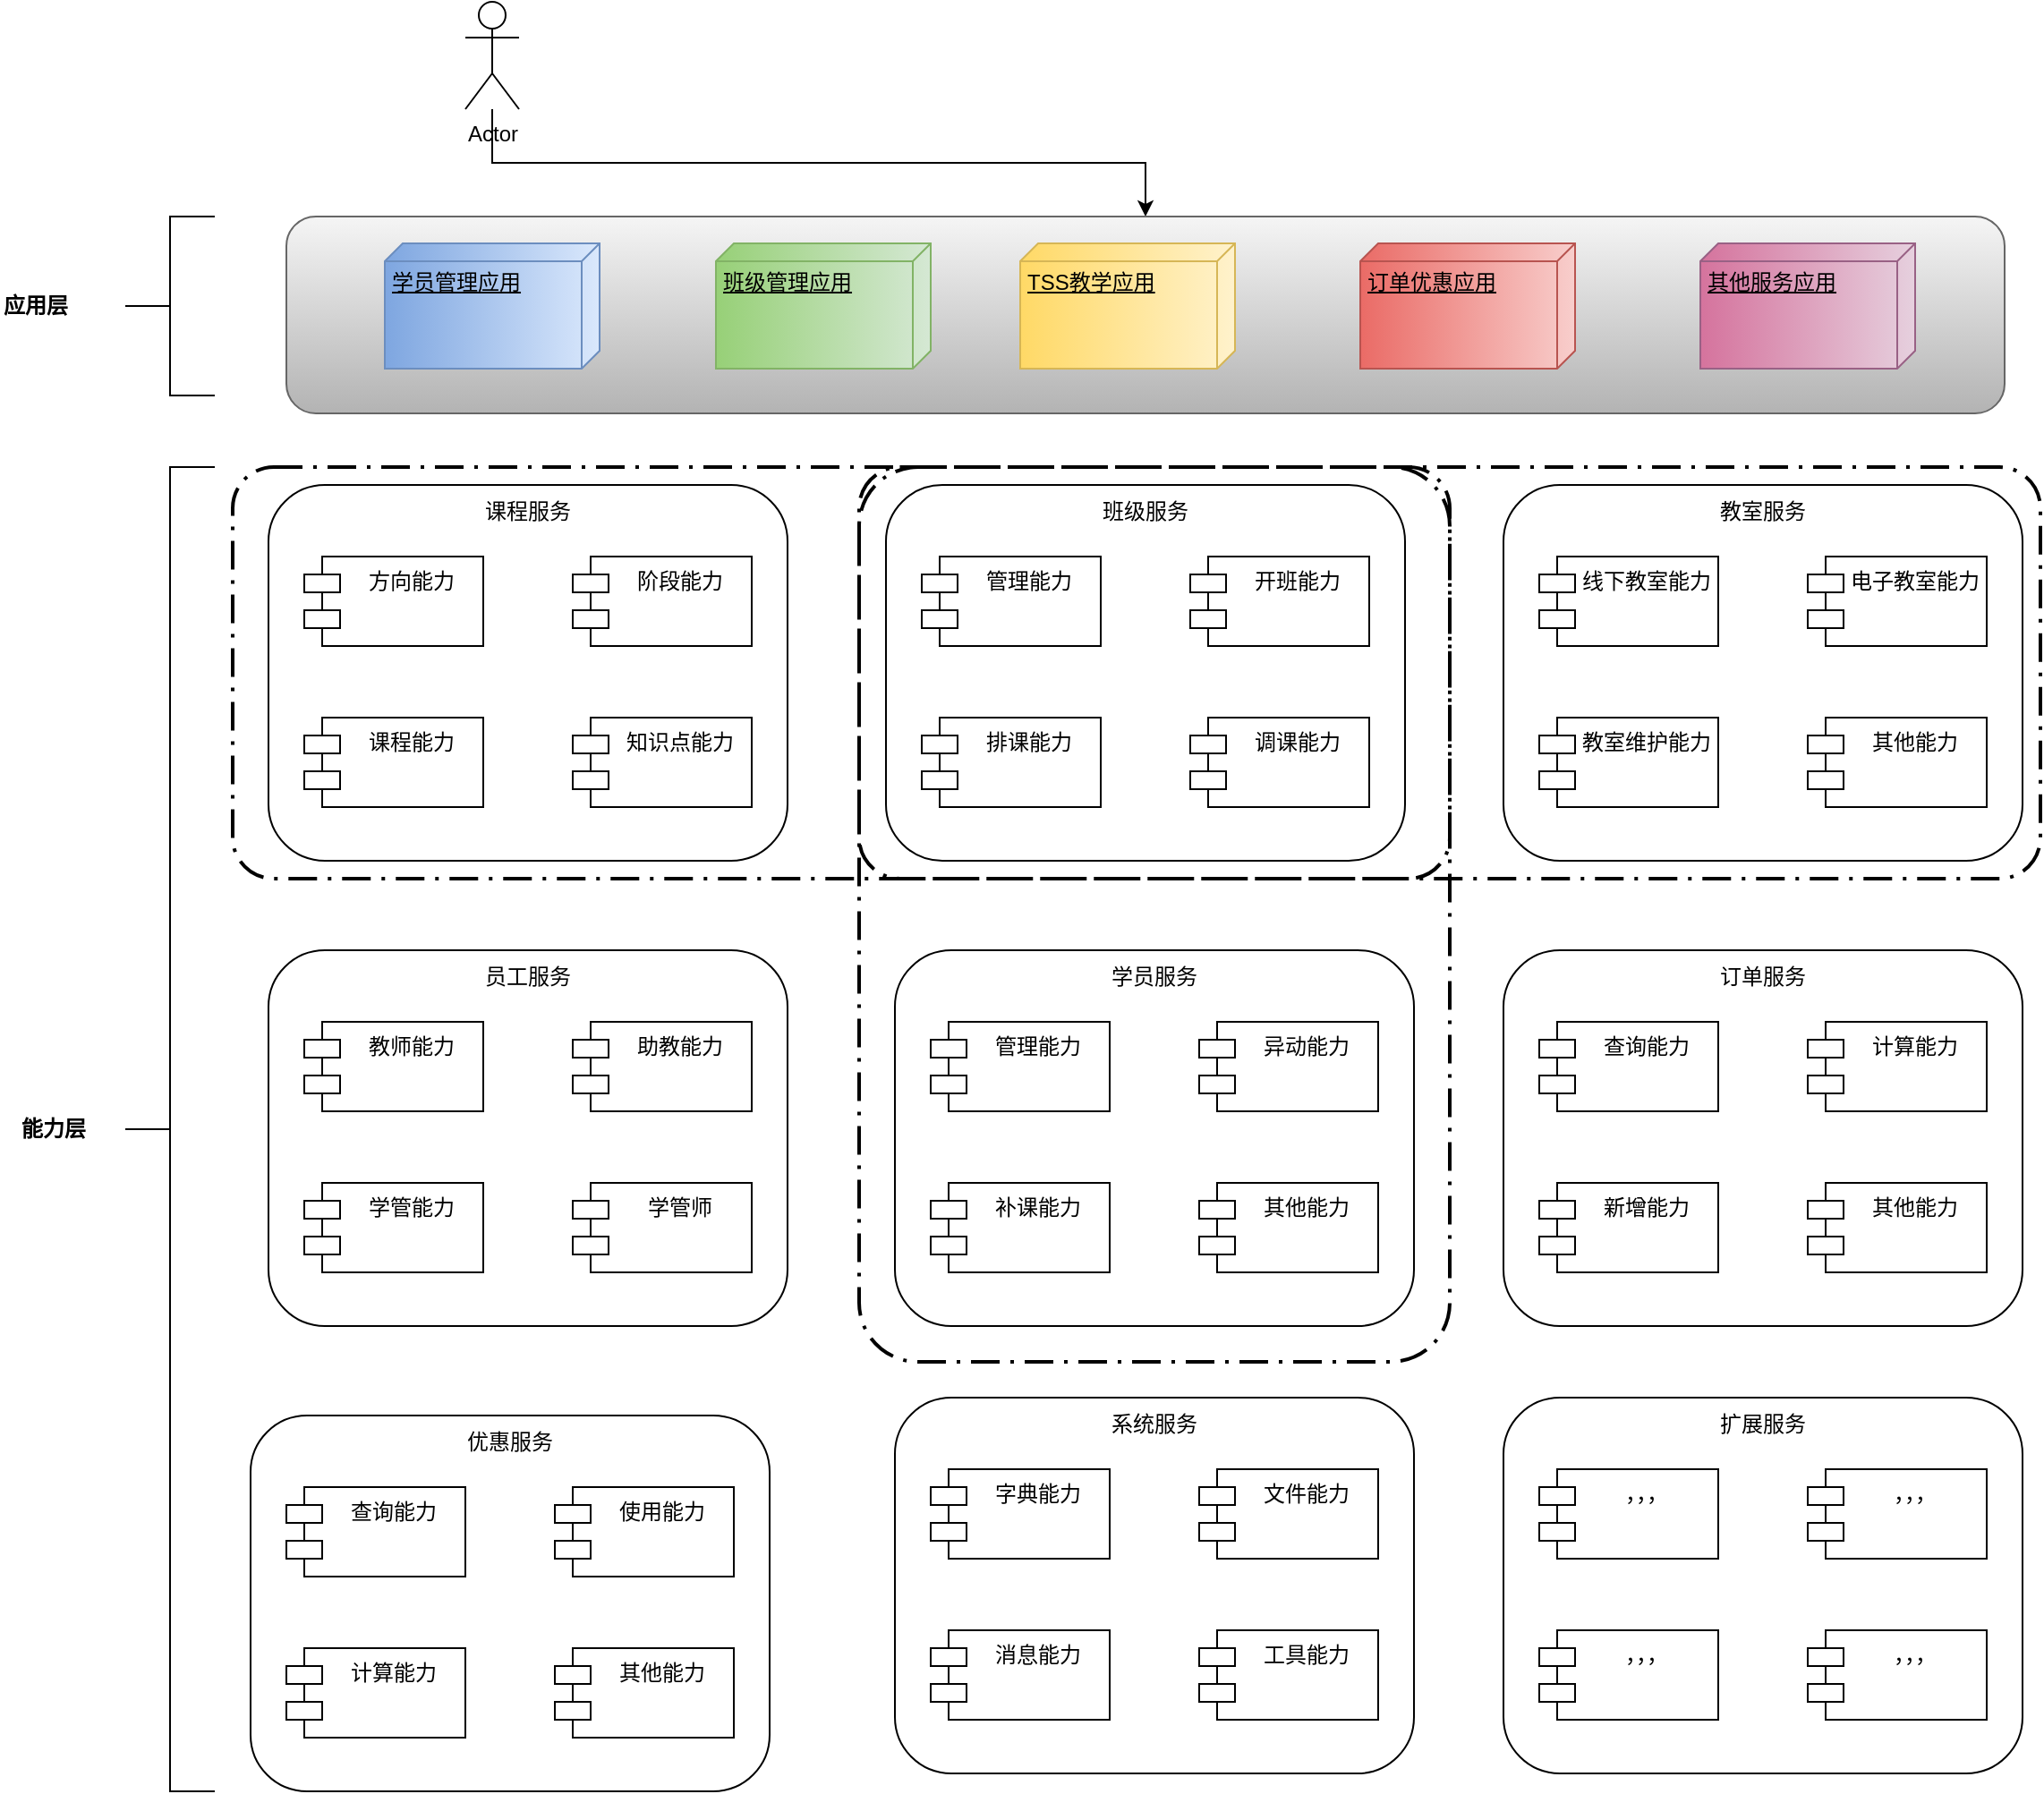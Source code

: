 <mxfile version="16.0.0" type="github">
  <diagram id="oT8IfNMsHp-1gYFjWFU2" name="Page-1">
    <mxGraphModel dx="1752" dy="1681" grid="1" gridSize="10" guides="1" tooltips="1" connect="1" arrows="1" fold="1" page="1" pageScale="1" pageWidth="827" pageHeight="1169" math="0" shadow="0">
      <root>
        <mxCell id="0" />
        <mxCell id="1" parent="0" />
        <mxCell id="2Y5RWB7ttxBv4RHJotFw-1" value="" style="edgeStyle=orthogonalEdgeStyle;rounded=0;orthogonalLoop=1;jettySize=auto;html=1;" edge="1" parent="1" source="2Y5RWB7ttxBv4RHJotFw-2" target="2Y5RWB7ttxBv4RHJotFw-52">
          <mxGeometry relative="1" as="geometry" />
        </mxCell>
        <mxCell id="2Y5RWB7ttxBv4RHJotFw-2" value="Actor" style="shape=umlActor;verticalLabelPosition=bottom;verticalAlign=top;html=1;" vertex="1" parent="1">
          <mxGeometry x="-450" y="-330" width="30" height="60" as="geometry" />
        </mxCell>
        <mxCell id="2Y5RWB7ttxBv4RHJotFw-3" value="" style="group" vertex="1" connectable="0" parent="1">
          <mxGeometry x="-560" y="-60" width="290" height="210" as="geometry" />
        </mxCell>
        <mxCell id="2Y5RWB7ttxBv4RHJotFw-4" value="" style="rounded=1;whiteSpace=wrap;html=1;align=center;" vertex="1" parent="2Y5RWB7ttxBv4RHJotFw-3">
          <mxGeometry width="290" height="210" as="geometry" />
        </mxCell>
        <mxCell id="2Y5RWB7ttxBv4RHJotFw-5" value="课程能力" style="shape=module;align=left;spacingLeft=20;align=center;verticalAlign=top;" vertex="1" parent="2Y5RWB7ttxBv4RHJotFw-3">
          <mxGeometry x="20" y="130" width="100" height="50" as="geometry" />
        </mxCell>
        <mxCell id="2Y5RWB7ttxBv4RHJotFw-6" value="方向能力" style="shape=module;align=left;spacingLeft=20;align=center;verticalAlign=top;" vertex="1" parent="2Y5RWB7ttxBv4RHJotFw-3">
          <mxGeometry x="20" y="40" width="100" height="50" as="geometry" />
        </mxCell>
        <mxCell id="2Y5RWB7ttxBv4RHJotFw-7" value="阶段能力" style="shape=module;align=left;spacingLeft=20;align=center;verticalAlign=top;" vertex="1" parent="2Y5RWB7ttxBv4RHJotFw-3">
          <mxGeometry x="170" y="40" width="100" height="50" as="geometry" />
        </mxCell>
        <mxCell id="2Y5RWB7ttxBv4RHJotFw-8" value="知识点能力" style="shape=module;align=left;spacingLeft=20;align=center;verticalAlign=top;" vertex="1" parent="2Y5RWB7ttxBv4RHJotFw-3">
          <mxGeometry x="170" y="130" width="100" height="50" as="geometry" />
        </mxCell>
        <mxCell id="2Y5RWB7ttxBv4RHJotFw-9" value="课程服务" style="text;html=1;strokeColor=none;fillColor=none;align=center;verticalAlign=middle;whiteSpace=wrap;rounded=0;" vertex="1" parent="2Y5RWB7ttxBv4RHJotFw-3">
          <mxGeometry x="80" width="130" height="30" as="geometry" />
        </mxCell>
        <mxCell id="2Y5RWB7ttxBv4RHJotFw-10" value="" style="group" vertex="1" connectable="0" parent="1">
          <mxGeometry x="-215" y="-60" width="290" height="210" as="geometry" />
        </mxCell>
        <mxCell id="2Y5RWB7ttxBv4RHJotFw-11" value="" style="rounded=1;whiteSpace=wrap;html=1;align=center;" vertex="1" parent="2Y5RWB7ttxBv4RHJotFw-10">
          <mxGeometry width="290" height="210" as="geometry" />
        </mxCell>
        <mxCell id="2Y5RWB7ttxBv4RHJotFw-12" value="排课能力" style="shape=module;align=left;spacingLeft=20;align=center;verticalAlign=top;" vertex="1" parent="2Y5RWB7ttxBv4RHJotFw-10">
          <mxGeometry x="20" y="130" width="100" height="50" as="geometry" />
        </mxCell>
        <mxCell id="2Y5RWB7ttxBv4RHJotFw-13" value="管理能力" style="shape=module;align=left;spacingLeft=20;align=center;verticalAlign=top;" vertex="1" parent="2Y5RWB7ttxBv4RHJotFw-10">
          <mxGeometry x="20" y="40" width="100" height="50" as="geometry" />
        </mxCell>
        <mxCell id="2Y5RWB7ttxBv4RHJotFw-14" value="开班能力" style="shape=module;align=left;spacingLeft=20;align=center;verticalAlign=top;" vertex="1" parent="2Y5RWB7ttxBv4RHJotFw-10">
          <mxGeometry x="170" y="40" width="100" height="50" as="geometry" />
        </mxCell>
        <mxCell id="2Y5RWB7ttxBv4RHJotFw-15" value="调课能力" style="shape=module;align=left;spacingLeft=20;align=center;verticalAlign=top;" vertex="1" parent="2Y5RWB7ttxBv4RHJotFw-10">
          <mxGeometry x="170" y="130" width="100" height="50" as="geometry" />
        </mxCell>
        <mxCell id="2Y5RWB7ttxBv4RHJotFw-16" value="班级服务" style="text;html=1;strokeColor=none;fillColor=none;align=center;verticalAlign=middle;whiteSpace=wrap;rounded=0;" vertex="1" parent="2Y5RWB7ttxBv4RHJotFw-10">
          <mxGeometry x="80" width="130" height="30" as="geometry" />
        </mxCell>
        <mxCell id="2Y5RWB7ttxBv4RHJotFw-17" value="" style="group" vertex="1" connectable="0" parent="1">
          <mxGeometry x="130" y="-60" width="290" height="210" as="geometry" />
        </mxCell>
        <mxCell id="2Y5RWB7ttxBv4RHJotFw-18" value="" style="rounded=1;whiteSpace=wrap;html=1;align=center;" vertex="1" parent="2Y5RWB7ttxBv4RHJotFw-17">
          <mxGeometry width="290" height="210" as="geometry" />
        </mxCell>
        <mxCell id="2Y5RWB7ttxBv4RHJotFw-19" value="教室维护能力" style="shape=module;align=left;spacingLeft=20;align=center;verticalAlign=top;" vertex="1" parent="2Y5RWB7ttxBv4RHJotFw-17">
          <mxGeometry x="20" y="130" width="100" height="50" as="geometry" />
        </mxCell>
        <mxCell id="2Y5RWB7ttxBv4RHJotFw-20" value="线下教室能力" style="shape=module;align=left;spacingLeft=20;align=center;verticalAlign=top;" vertex="1" parent="2Y5RWB7ttxBv4RHJotFw-17">
          <mxGeometry x="20" y="40" width="100" height="50" as="geometry" />
        </mxCell>
        <mxCell id="2Y5RWB7ttxBv4RHJotFw-21" value="电子教室能力" style="shape=module;align=left;spacingLeft=20;align=center;verticalAlign=top;" vertex="1" parent="2Y5RWB7ttxBv4RHJotFw-17">
          <mxGeometry x="170" y="40" width="100" height="50" as="geometry" />
        </mxCell>
        <mxCell id="2Y5RWB7ttxBv4RHJotFw-22" value="其他能力" style="shape=module;align=left;spacingLeft=20;align=center;verticalAlign=top;" vertex="1" parent="2Y5RWB7ttxBv4RHJotFw-17">
          <mxGeometry x="170" y="130" width="100" height="50" as="geometry" />
        </mxCell>
        <mxCell id="2Y5RWB7ttxBv4RHJotFw-23" value="教室服务" style="text;html=1;strokeColor=none;fillColor=none;align=center;verticalAlign=middle;whiteSpace=wrap;rounded=0;" vertex="1" parent="2Y5RWB7ttxBv4RHJotFw-17">
          <mxGeometry x="80" width="130" height="30" as="geometry" />
        </mxCell>
        <mxCell id="2Y5RWB7ttxBv4RHJotFw-24" value="" style="group" vertex="1" connectable="0" parent="1">
          <mxGeometry x="-560" y="200" width="290" height="210" as="geometry" />
        </mxCell>
        <mxCell id="2Y5RWB7ttxBv4RHJotFw-25" value="" style="rounded=1;whiteSpace=wrap;html=1;align=center;" vertex="1" parent="2Y5RWB7ttxBv4RHJotFw-24">
          <mxGeometry width="290" height="210" as="geometry" />
        </mxCell>
        <mxCell id="2Y5RWB7ttxBv4RHJotFw-26" value="学管能力" style="shape=module;align=left;spacingLeft=20;align=center;verticalAlign=top;" vertex="1" parent="2Y5RWB7ttxBv4RHJotFw-24">
          <mxGeometry x="20" y="130" width="100" height="50" as="geometry" />
        </mxCell>
        <mxCell id="2Y5RWB7ttxBv4RHJotFw-27" value="教师能力" style="shape=module;align=left;spacingLeft=20;align=center;verticalAlign=top;" vertex="1" parent="2Y5RWB7ttxBv4RHJotFw-24">
          <mxGeometry x="20" y="40" width="100" height="50" as="geometry" />
        </mxCell>
        <mxCell id="2Y5RWB7ttxBv4RHJotFw-28" value="助教能力" style="shape=module;align=left;spacingLeft=20;align=center;verticalAlign=top;" vertex="1" parent="2Y5RWB7ttxBv4RHJotFw-24">
          <mxGeometry x="170" y="40" width="100" height="50" as="geometry" />
        </mxCell>
        <mxCell id="2Y5RWB7ttxBv4RHJotFw-29" value="学管师" style="shape=module;align=left;spacingLeft=20;align=center;verticalAlign=top;" vertex="1" parent="2Y5RWB7ttxBv4RHJotFw-24">
          <mxGeometry x="170" y="130" width="100" height="50" as="geometry" />
        </mxCell>
        <mxCell id="2Y5RWB7ttxBv4RHJotFw-30" value="员工服务" style="text;html=1;strokeColor=none;fillColor=none;align=center;verticalAlign=middle;whiteSpace=wrap;rounded=0;" vertex="1" parent="2Y5RWB7ttxBv4RHJotFw-24">
          <mxGeometry x="80" width="130" height="30" as="geometry" />
        </mxCell>
        <mxCell id="2Y5RWB7ttxBv4RHJotFw-31" value="" style="group" vertex="1" connectable="0" parent="1">
          <mxGeometry x="-210" y="200" width="290" height="210" as="geometry" />
        </mxCell>
        <mxCell id="2Y5RWB7ttxBv4RHJotFw-32" value="" style="rounded=1;whiteSpace=wrap;html=1;align=center;" vertex="1" parent="2Y5RWB7ttxBv4RHJotFw-31">
          <mxGeometry width="290" height="210" as="geometry" />
        </mxCell>
        <mxCell id="2Y5RWB7ttxBv4RHJotFw-33" value="补课能力" style="shape=module;align=left;spacingLeft=20;align=center;verticalAlign=top;" vertex="1" parent="2Y5RWB7ttxBv4RHJotFw-31">
          <mxGeometry x="20" y="130" width="100" height="50" as="geometry" />
        </mxCell>
        <mxCell id="2Y5RWB7ttxBv4RHJotFw-34" value="管理能力" style="shape=module;align=left;spacingLeft=20;align=center;verticalAlign=top;" vertex="1" parent="2Y5RWB7ttxBv4RHJotFw-31">
          <mxGeometry x="20" y="40" width="100" height="50" as="geometry" />
        </mxCell>
        <mxCell id="2Y5RWB7ttxBv4RHJotFw-35" value="异动能力" style="shape=module;align=left;spacingLeft=20;align=center;verticalAlign=top;" vertex="1" parent="2Y5RWB7ttxBv4RHJotFw-31">
          <mxGeometry x="170" y="40" width="100" height="50" as="geometry" />
        </mxCell>
        <mxCell id="2Y5RWB7ttxBv4RHJotFw-36" value="其他能力" style="shape=module;align=left;spacingLeft=20;align=center;verticalAlign=top;" vertex="1" parent="2Y5RWB7ttxBv4RHJotFw-31">
          <mxGeometry x="170" y="130" width="100" height="50" as="geometry" />
        </mxCell>
        <mxCell id="2Y5RWB7ttxBv4RHJotFw-37" value="学员服务" style="text;html=1;strokeColor=none;fillColor=none;align=center;verticalAlign=middle;whiteSpace=wrap;rounded=0;" vertex="1" parent="2Y5RWB7ttxBv4RHJotFw-31">
          <mxGeometry x="80" width="130" height="30" as="geometry" />
        </mxCell>
        <mxCell id="2Y5RWB7ttxBv4RHJotFw-38" value="" style="group" vertex="1" connectable="0" parent="1">
          <mxGeometry x="130" y="200" width="290" height="210" as="geometry" />
        </mxCell>
        <mxCell id="2Y5RWB7ttxBv4RHJotFw-39" value="" style="rounded=1;whiteSpace=wrap;html=1;align=center;" vertex="1" parent="2Y5RWB7ttxBv4RHJotFw-38">
          <mxGeometry width="290" height="210" as="geometry" />
        </mxCell>
        <mxCell id="2Y5RWB7ttxBv4RHJotFw-40" value="新增能力" style="shape=module;align=left;spacingLeft=20;align=center;verticalAlign=top;" vertex="1" parent="2Y5RWB7ttxBv4RHJotFw-38">
          <mxGeometry x="20" y="130" width="100" height="50" as="geometry" />
        </mxCell>
        <mxCell id="2Y5RWB7ttxBv4RHJotFw-41" value="查询能力" style="shape=module;align=left;spacingLeft=20;align=center;verticalAlign=top;" vertex="1" parent="2Y5RWB7ttxBv4RHJotFw-38">
          <mxGeometry x="20" y="40" width="100" height="50" as="geometry" />
        </mxCell>
        <mxCell id="2Y5RWB7ttxBv4RHJotFw-42" value="计算能力" style="shape=module;align=left;spacingLeft=20;align=center;verticalAlign=top;" vertex="1" parent="2Y5RWB7ttxBv4RHJotFw-38">
          <mxGeometry x="170" y="40" width="100" height="50" as="geometry" />
        </mxCell>
        <mxCell id="2Y5RWB7ttxBv4RHJotFw-43" value="其他能力" style="shape=module;align=left;spacingLeft=20;align=center;verticalAlign=top;" vertex="1" parent="2Y5RWB7ttxBv4RHJotFw-38">
          <mxGeometry x="170" y="130" width="100" height="50" as="geometry" />
        </mxCell>
        <mxCell id="2Y5RWB7ttxBv4RHJotFw-44" value="订单服务" style="text;html=1;strokeColor=none;fillColor=none;align=center;verticalAlign=middle;whiteSpace=wrap;rounded=0;" vertex="1" parent="2Y5RWB7ttxBv4RHJotFw-38">
          <mxGeometry x="80" width="130" height="30" as="geometry" />
        </mxCell>
        <mxCell id="2Y5RWB7ttxBv4RHJotFw-45" value="" style="group" vertex="1" connectable="0" parent="1">
          <mxGeometry x="-570" y="460" width="290" height="210" as="geometry" />
        </mxCell>
        <mxCell id="2Y5RWB7ttxBv4RHJotFw-46" value="" style="rounded=1;whiteSpace=wrap;html=1;align=center;" vertex="1" parent="2Y5RWB7ttxBv4RHJotFw-45">
          <mxGeometry width="290" height="210" as="geometry" />
        </mxCell>
        <mxCell id="2Y5RWB7ttxBv4RHJotFw-47" value="计算能力" style="shape=module;align=left;spacingLeft=20;align=center;verticalAlign=top;" vertex="1" parent="2Y5RWB7ttxBv4RHJotFw-45">
          <mxGeometry x="20" y="130" width="100" height="50" as="geometry" />
        </mxCell>
        <mxCell id="2Y5RWB7ttxBv4RHJotFw-48" value="查询能力" style="shape=module;align=left;spacingLeft=20;align=center;verticalAlign=top;" vertex="1" parent="2Y5RWB7ttxBv4RHJotFw-45">
          <mxGeometry x="20" y="40" width="100" height="50" as="geometry" />
        </mxCell>
        <mxCell id="2Y5RWB7ttxBv4RHJotFw-49" value="使用能力" style="shape=module;align=left;spacingLeft=20;align=center;verticalAlign=top;" vertex="1" parent="2Y5RWB7ttxBv4RHJotFw-45">
          <mxGeometry x="170" y="40" width="100" height="50" as="geometry" />
        </mxCell>
        <mxCell id="2Y5RWB7ttxBv4RHJotFw-50" value="其他能力" style="shape=module;align=left;spacingLeft=20;align=center;verticalAlign=top;" vertex="1" parent="2Y5RWB7ttxBv4RHJotFw-45">
          <mxGeometry x="170" y="130" width="100" height="50" as="geometry" />
        </mxCell>
        <mxCell id="2Y5RWB7ttxBv4RHJotFw-51" value="优惠服务" style="text;html=1;strokeColor=none;fillColor=none;align=center;verticalAlign=middle;whiteSpace=wrap;rounded=0;" vertex="1" parent="2Y5RWB7ttxBv4RHJotFw-45">
          <mxGeometry x="80" width="130" height="30" as="geometry" />
        </mxCell>
        <mxCell id="2Y5RWB7ttxBv4RHJotFw-52" value="" style="rounded=1;whiteSpace=wrap;html=1;gradientColor=#b3b3b3;fillColor=#f5f5f5;strokeColor=#666666;" vertex="1" parent="1">
          <mxGeometry x="-550" y="-210" width="960" height="110" as="geometry" />
        </mxCell>
        <mxCell id="2Y5RWB7ttxBv4RHJotFw-53" value="" style="group" vertex="1" connectable="0" parent="1">
          <mxGeometry x="-210" y="450" width="290" height="210" as="geometry" />
        </mxCell>
        <mxCell id="2Y5RWB7ttxBv4RHJotFw-54" value="" style="rounded=1;whiteSpace=wrap;html=1;align=center;" vertex="1" parent="2Y5RWB7ttxBv4RHJotFw-53">
          <mxGeometry width="290" height="210" as="geometry" />
        </mxCell>
        <mxCell id="2Y5RWB7ttxBv4RHJotFw-55" value="消息能力" style="shape=module;align=left;spacingLeft=20;align=center;verticalAlign=top;" vertex="1" parent="2Y5RWB7ttxBv4RHJotFw-53">
          <mxGeometry x="20" y="130" width="100" height="50" as="geometry" />
        </mxCell>
        <mxCell id="2Y5RWB7ttxBv4RHJotFw-56" value="字典能力" style="shape=module;align=left;spacingLeft=20;align=center;verticalAlign=top;" vertex="1" parent="2Y5RWB7ttxBv4RHJotFw-53">
          <mxGeometry x="20" y="40" width="100" height="50" as="geometry" />
        </mxCell>
        <mxCell id="2Y5RWB7ttxBv4RHJotFw-57" value="文件能力" style="shape=module;align=left;spacingLeft=20;align=center;verticalAlign=top;" vertex="1" parent="2Y5RWB7ttxBv4RHJotFw-53">
          <mxGeometry x="170" y="40" width="100" height="50" as="geometry" />
        </mxCell>
        <mxCell id="2Y5RWB7ttxBv4RHJotFw-58" value="工具能力" style="shape=module;align=left;spacingLeft=20;align=center;verticalAlign=top;" vertex="1" parent="2Y5RWB7ttxBv4RHJotFw-53">
          <mxGeometry x="170" y="130" width="100" height="50" as="geometry" />
        </mxCell>
        <mxCell id="2Y5RWB7ttxBv4RHJotFw-59" value="系统服务" style="text;html=1;strokeColor=none;fillColor=none;align=center;verticalAlign=middle;whiteSpace=wrap;rounded=0;" vertex="1" parent="2Y5RWB7ttxBv4RHJotFw-53">
          <mxGeometry x="80" width="130" height="30" as="geometry" />
        </mxCell>
        <mxCell id="2Y5RWB7ttxBv4RHJotFw-60" value="" style="html=1;shape=mxgraph.flowchart.annotation_2;align=left;labelPosition=right;" vertex="1" parent="1">
          <mxGeometry x="-640" y="-210" width="50" height="100" as="geometry" />
        </mxCell>
        <mxCell id="2Y5RWB7ttxBv4RHJotFw-61" value="&lt;b&gt;应用层&lt;/b&gt;" style="text;html=1;strokeColor=none;fillColor=none;align=center;verticalAlign=middle;whiteSpace=wrap;rounded=0;" vertex="1" parent="1">
          <mxGeometry x="-710" y="-170" width="40" height="20" as="geometry" />
        </mxCell>
        <mxCell id="2Y5RWB7ttxBv4RHJotFw-62" value="" style="html=1;shape=mxgraph.flowchart.annotation_2;align=left;labelPosition=right;" vertex="1" parent="1">
          <mxGeometry x="-640" y="-70" width="50" height="740" as="geometry" />
        </mxCell>
        <mxCell id="2Y5RWB7ttxBv4RHJotFw-63" value="&lt;b&gt;能力层&lt;/b&gt;" style="text;html=1;strokeColor=none;fillColor=none;align=center;verticalAlign=middle;whiteSpace=wrap;rounded=0;" vertex="1" parent="1">
          <mxGeometry x="-700" y="290" width="40" height="20" as="geometry" />
        </mxCell>
        <mxCell id="2Y5RWB7ttxBv4RHJotFw-64" value="" style="group" vertex="1" connectable="0" parent="1">
          <mxGeometry x="130" y="450" width="290" height="210" as="geometry" />
        </mxCell>
        <mxCell id="2Y5RWB7ttxBv4RHJotFw-65" value="" style="rounded=1;whiteSpace=wrap;html=1;align=center;" vertex="1" parent="2Y5RWB7ttxBv4RHJotFw-64">
          <mxGeometry width="290" height="210" as="geometry" />
        </mxCell>
        <mxCell id="2Y5RWB7ttxBv4RHJotFw-66" value="，，，" style="shape=module;align=left;spacingLeft=20;align=center;verticalAlign=top;" vertex="1" parent="2Y5RWB7ttxBv4RHJotFw-64">
          <mxGeometry x="20" y="130" width="100" height="50" as="geometry" />
        </mxCell>
        <mxCell id="2Y5RWB7ttxBv4RHJotFw-67" value="，，，" style="shape=module;align=left;spacingLeft=20;align=center;verticalAlign=top;" vertex="1" parent="2Y5RWB7ttxBv4RHJotFw-64">
          <mxGeometry x="20" y="40" width="100" height="50" as="geometry" />
        </mxCell>
        <mxCell id="2Y5RWB7ttxBv4RHJotFw-68" value="，，，" style="shape=module;align=left;spacingLeft=20;align=center;verticalAlign=top;" vertex="1" parent="2Y5RWB7ttxBv4RHJotFw-64">
          <mxGeometry x="170" y="40" width="100" height="50" as="geometry" />
        </mxCell>
        <mxCell id="2Y5RWB7ttxBv4RHJotFw-69" value="，，，" style="shape=module;align=left;spacingLeft=20;align=center;verticalAlign=top;" vertex="1" parent="2Y5RWB7ttxBv4RHJotFw-64">
          <mxGeometry x="170" y="130" width="100" height="50" as="geometry" />
        </mxCell>
        <mxCell id="2Y5RWB7ttxBv4RHJotFw-70" value="扩展服务" style="text;html=1;strokeColor=none;fillColor=none;align=center;verticalAlign=middle;whiteSpace=wrap;rounded=0;" vertex="1" parent="2Y5RWB7ttxBv4RHJotFw-64">
          <mxGeometry x="80" width="130" height="30" as="geometry" />
        </mxCell>
        <mxCell id="2Y5RWB7ttxBv4RHJotFw-71" value="" style="rounded=1;arcSize=10;dashed=1;strokeColor=#000000;fillColor=none;gradientColor=none;dashPattern=8 3 1 3;strokeWidth=2;" vertex="1" parent="1">
          <mxGeometry x="-580" y="-70" width="680" height="230" as="geometry" />
        </mxCell>
        <mxCell id="2Y5RWB7ttxBv4RHJotFw-72" value="" style="rounded=1;arcSize=10;dashed=1;strokeColor=#000000;fillColor=none;gradientColor=none;dashPattern=8 3 1 3;strokeWidth=2;shadow=0;" vertex="1" parent="1">
          <mxGeometry x="-230" y="-70" width="660" height="230" as="geometry" />
        </mxCell>
        <mxCell id="2Y5RWB7ttxBv4RHJotFw-73" value="" style="rounded=1;arcSize=10;dashed=1;strokeColor=#000000;fillColor=none;gradientColor=none;dashPattern=8 3 1 3;strokeWidth=2;shadow=0;" vertex="1" parent="1">
          <mxGeometry x="-230" y="-70" width="330" height="500" as="geometry" />
        </mxCell>
        <mxCell id="2Y5RWB7ttxBv4RHJotFw-74" value="学员管理应用" style="verticalAlign=top;align=left;spacingTop=8;spacingLeft=2;spacingRight=12;shape=cube;size=10;direction=south;fontStyle=4;html=1;shadow=0;gradientColor=#7ea6e0;fillColor=#dae8fc;strokeColor=#6c8ebf;" vertex="1" parent="1">
          <mxGeometry x="-495" y="-195" width="120" height="70" as="geometry" />
        </mxCell>
        <mxCell id="2Y5RWB7ttxBv4RHJotFw-75" value="班级管理应用" style="verticalAlign=top;align=left;spacingTop=8;spacingLeft=2;spacingRight=12;shape=cube;size=10;direction=south;fontStyle=4;html=1;shadow=0;gradientColor=#97d077;fillColor=#d5e8d4;strokeColor=#82b366;" vertex="1" parent="1">
          <mxGeometry x="-310" y="-195" width="120" height="70" as="geometry" />
        </mxCell>
        <mxCell id="2Y5RWB7ttxBv4RHJotFw-76" value="TSS教学应用" style="verticalAlign=top;align=left;spacingTop=8;spacingLeft=2;spacingRight=12;shape=cube;size=10;direction=south;fontStyle=4;html=1;shadow=0;gradientColor=#ffd966;fillColor=#fff2cc;strokeColor=#d6b656;" vertex="1" parent="1">
          <mxGeometry x="-140" y="-195" width="120" height="70" as="geometry" />
        </mxCell>
        <mxCell id="2Y5RWB7ttxBv4RHJotFw-77" value="订单优惠应用" style="verticalAlign=top;align=left;spacingTop=8;spacingLeft=2;spacingRight=12;shape=cube;size=10;direction=south;fontStyle=4;html=1;shadow=0;gradientColor=#ea6b66;fillColor=#f8cecc;strokeColor=#b85450;" vertex="1" parent="1">
          <mxGeometry x="50" y="-195" width="120" height="70" as="geometry" />
        </mxCell>
        <mxCell id="2Y5RWB7ttxBv4RHJotFw-78" value="其他服务应用" style="verticalAlign=top;align=left;spacingTop=8;spacingLeft=2;spacingRight=12;shape=cube;size=10;direction=south;fontStyle=4;html=1;shadow=0;gradientColor=#d5739d;fillColor=#e6d0de;strokeColor=#996185;" vertex="1" parent="1">
          <mxGeometry x="240" y="-195" width="120" height="70" as="geometry" />
        </mxCell>
      </root>
    </mxGraphModel>
  </diagram>
</mxfile>
